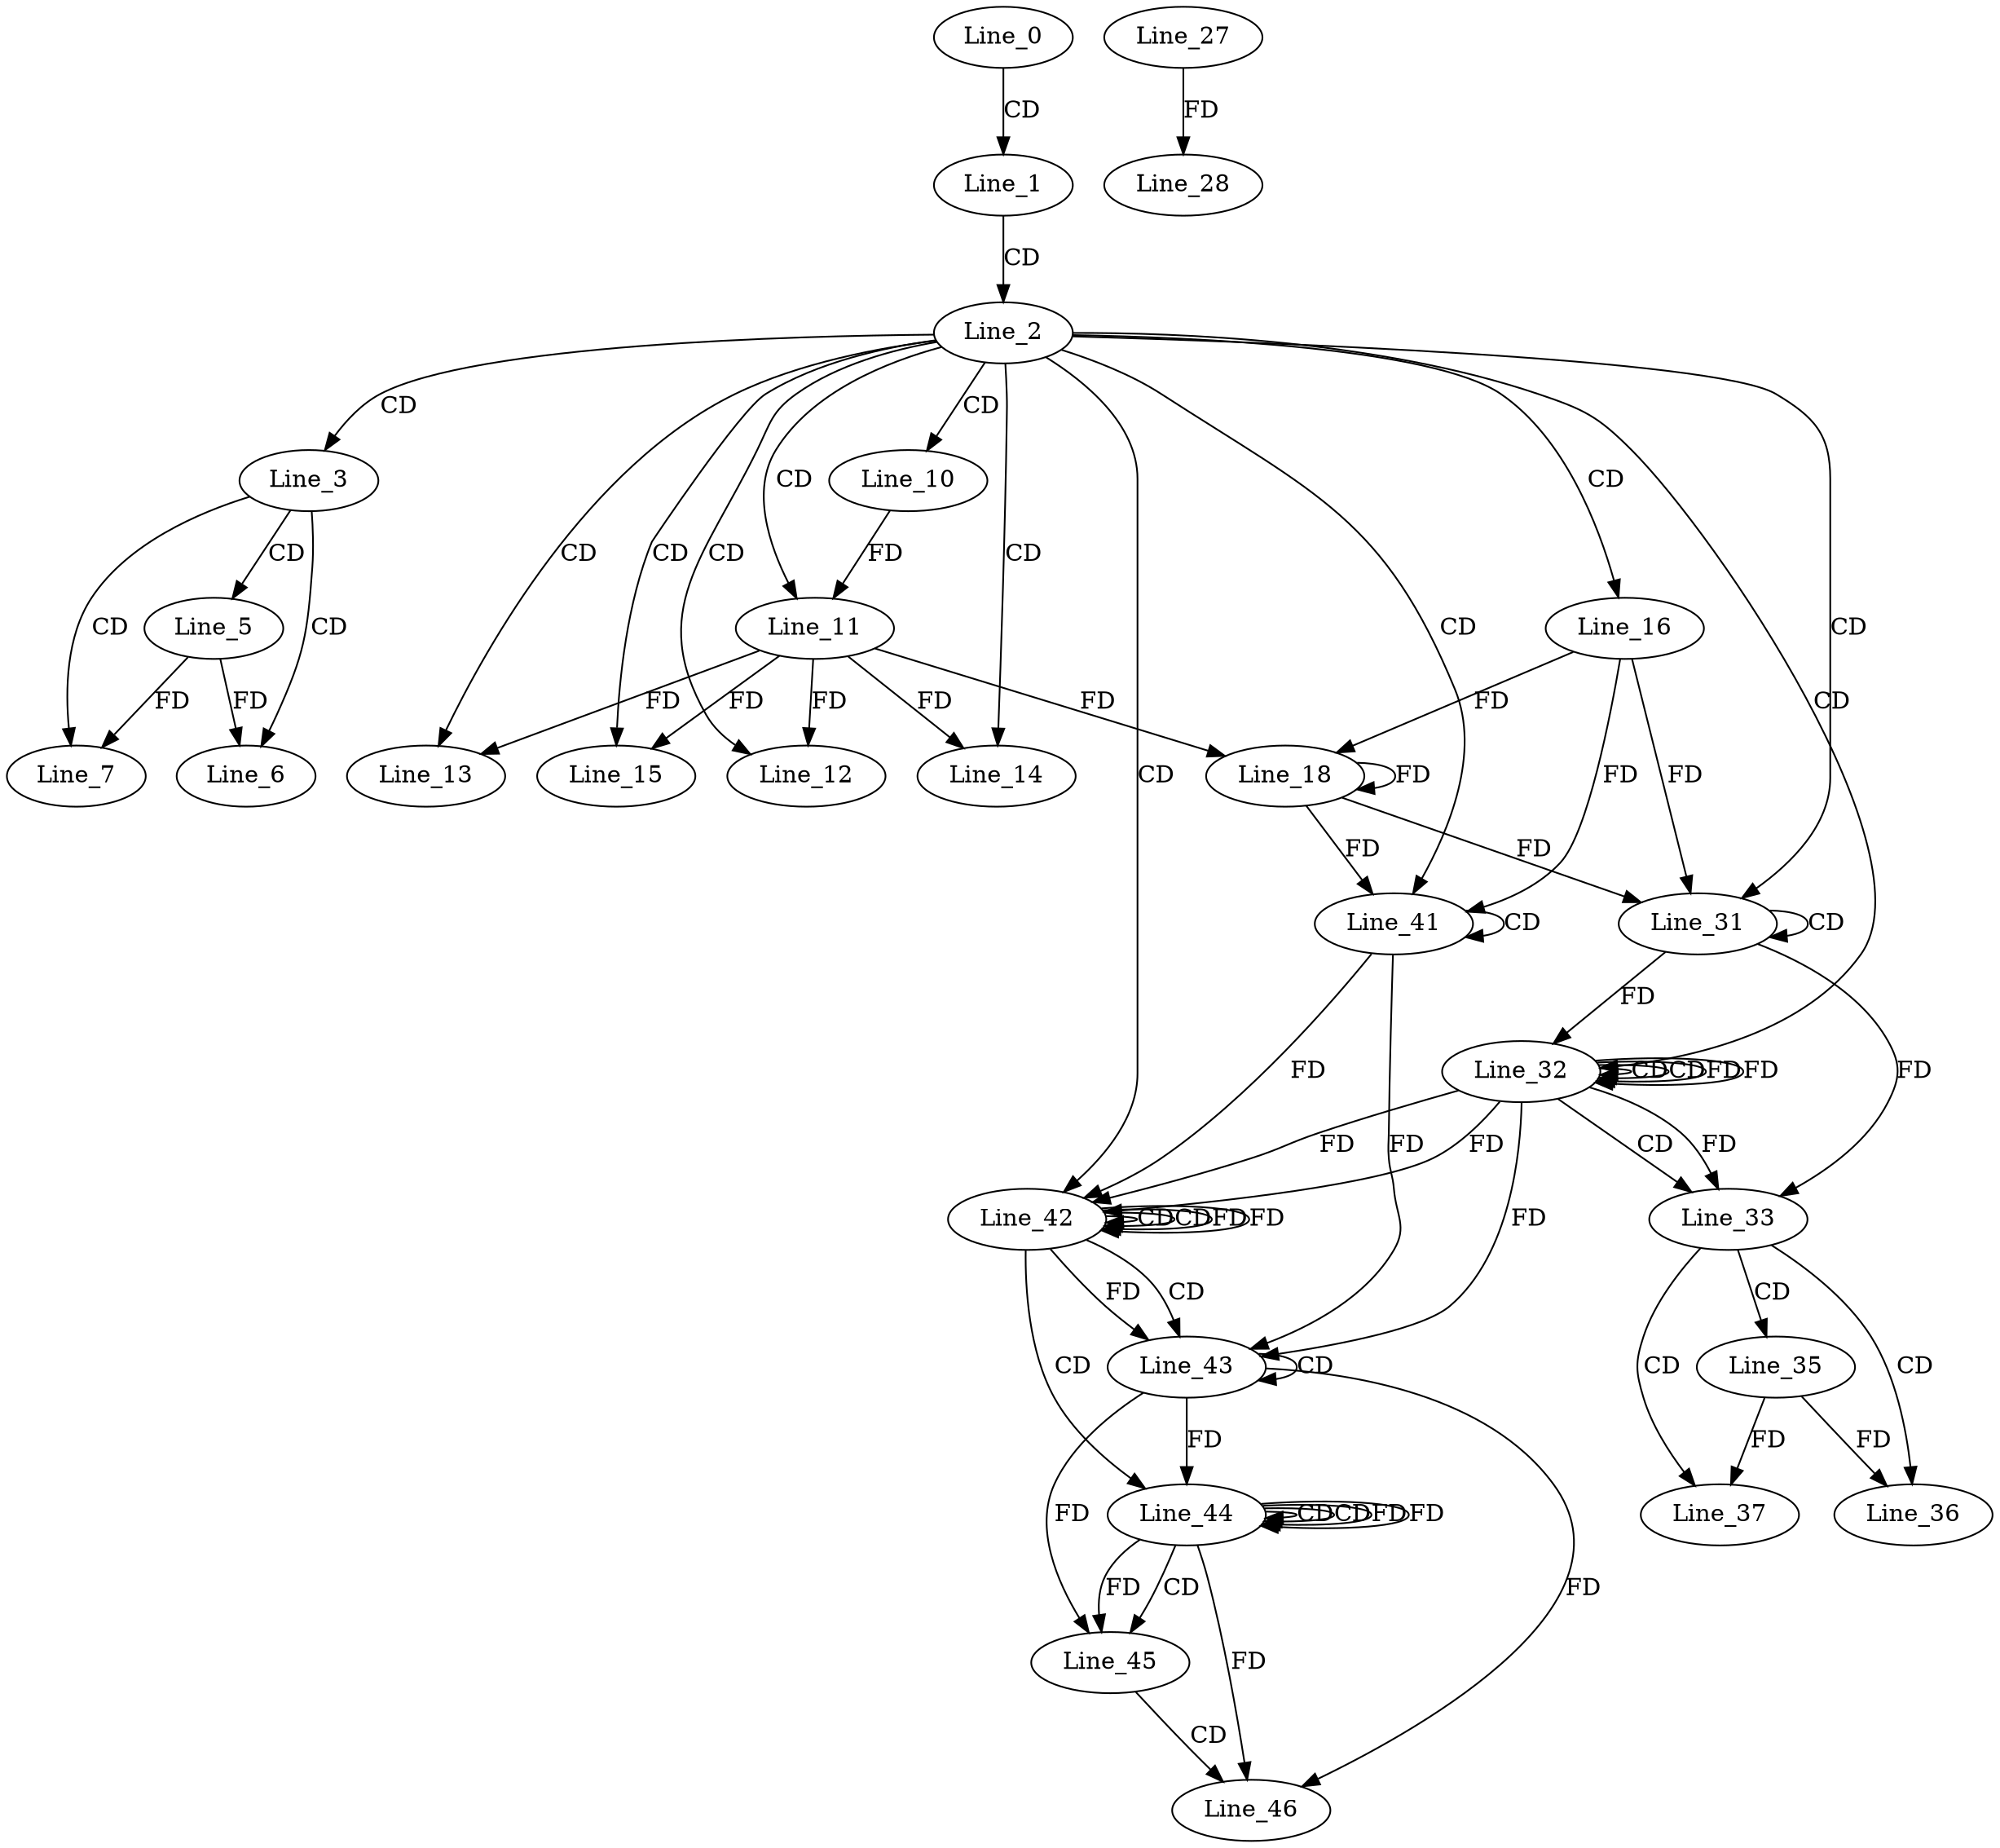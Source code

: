 digraph G {
  Line_0;
  Line_1;
  Line_2;
  Line_3;
  Line_5;
  Line_6;
  Line_7;
  Line_10;
  Line_11;
  Line_11;
  Line_12;
  Line_13;
  Line_14;
  Line_15;
  Line_16;
  Line_18;
  Line_18;
  Line_27;
  Line_28;
  Line_31;
  Line_31;
  Line_32;
  Line_32;
  Line_32;
  Line_32;
  Line_33;
  Line_33;
  Line_33;
  Line_35;
  Line_36;
  Line_37;
  Line_41;
  Line_41;
  Line_42;
  Line_42;
  Line_42;
  Line_42;
  Line_43;
  Line_43;
  Line_43;
  Line_44;
  Line_44;
  Line_44;
  Line_44;
  Line_45;
  Line_45;
  Line_46;
  Line_46;
  Line_0 -> Line_1 [ label="CD" ];
  Line_1 -> Line_2 [ label="CD" ];
  Line_2 -> Line_3 [ label="CD" ];
  Line_3 -> Line_5 [ label="CD" ];
  Line_3 -> Line_6 [ label="CD" ];
  Line_5 -> Line_6 [ label="FD" ];
  Line_3 -> Line_7 [ label="CD" ];
  Line_5 -> Line_7 [ label="FD" ];
  Line_2 -> Line_10 [ label="CD" ];
  Line_2 -> Line_11 [ label="CD" ];
  Line_10 -> Line_11 [ label="FD" ];
  Line_2 -> Line_12 [ label="CD" ];
  Line_11 -> Line_12 [ label="FD" ];
  Line_2 -> Line_13 [ label="CD" ];
  Line_11 -> Line_13 [ label="FD" ];
  Line_2 -> Line_14 [ label="CD" ];
  Line_11 -> Line_14 [ label="FD" ];
  Line_2 -> Line_15 [ label="CD" ];
  Line_11 -> Line_15 [ label="FD" ];
  Line_2 -> Line_16 [ label="CD" ];
  Line_16 -> Line_18 [ label="FD" ];
  Line_18 -> Line_18 [ label="FD" ];
  Line_11 -> Line_18 [ label="FD" ];
  Line_27 -> Line_28 [ label="FD" ];
  Line_2 -> Line_31 [ label="CD" ];
  Line_31 -> Line_31 [ label="CD" ];
  Line_16 -> Line_31 [ label="FD" ];
  Line_18 -> Line_31 [ label="FD" ];
  Line_2 -> Line_32 [ label="CD" ];
  Line_32 -> Line_32 [ label="CD" ];
  Line_32 -> Line_32 [ label="CD" ];
  Line_31 -> Line_32 [ label="FD" ];
  Line_32 -> Line_32 [ label="FD" ];
  Line_32 -> Line_33 [ label="CD" ];
  Line_31 -> Line_33 [ label="FD" ];
  Line_32 -> Line_33 [ label="FD" ];
  Line_33 -> Line_35 [ label="CD" ];
  Line_33 -> Line_36 [ label="CD" ];
  Line_35 -> Line_36 [ label="FD" ];
  Line_33 -> Line_37 [ label="CD" ];
  Line_35 -> Line_37 [ label="FD" ];
  Line_2 -> Line_41 [ label="CD" ];
  Line_41 -> Line_41 [ label="CD" ];
  Line_16 -> Line_41 [ label="FD" ];
  Line_18 -> Line_41 [ label="FD" ];
  Line_2 -> Line_42 [ label="CD" ];
  Line_42 -> Line_42 [ label="CD" ];
  Line_32 -> Line_42 [ label="FD" ];
  Line_41 -> Line_42 [ label="FD" ];
  Line_42 -> Line_42 [ label="CD" ];
  Line_42 -> Line_42 [ label="FD" ];
  Line_32 -> Line_42 [ label="FD" ];
  Line_42 -> Line_43 [ label="CD" ];
  Line_43 -> Line_43 [ label="CD" ];
  Line_41 -> Line_43 [ label="FD" ];
  Line_42 -> Line_43 [ label="FD" ];
  Line_32 -> Line_43 [ label="FD" ];
  Line_42 -> Line_44 [ label="CD" ];
  Line_44 -> Line_44 [ label="CD" ];
  Line_44 -> Line_44 [ label="CD" ];
  Line_43 -> Line_44 [ label="FD" ];
  Line_44 -> Line_44 [ label="FD" ];
  Line_44 -> Line_45 [ label="CD" ];
  Line_43 -> Line_45 [ label="FD" ];
  Line_44 -> Line_45 [ label="FD" ];
  Line_45 -> Line_46 [ label="CD" ];
  Line_43 -> Line_46 [ label="FD" ];
  Line_44 -> Line_46 [ label="FD" ];
  Line_32 -> Line_32 [ label="FD" ];
  Line_42 -> Line_42 [ label="FD" ];
  Line_44 -> Line_44 [ label="FD" ];
}
